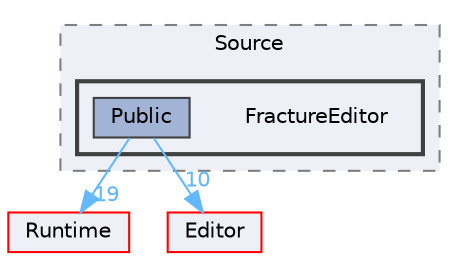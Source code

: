 digraph "FractureEditor"
{
 // INTERACTIVE_SVG=YES
 // LATEX_PDF_SIZE
  bgcolor="transparent";
  edge [fontname=Helvetica,fontsize=10,labelfontname=Helvetica,labelfontsize=10];
  node [fontname=Helvetica,fontsize=10,shape=box,height=0.2,width=0.4];
  compound=true
  subgraph clusterdir_fb2c66aabd18cc07ae8e79c626fcdc9b {
    graph [ bgcolor="#edf0f7", pencolor="grey50", label="Source", fontname=Helvetica,fontsize=10 style="filled,dashed", URL="dir_fb2c66aabd18cc07ae8e79c626fcdc9b.html",tooltip=""]
  subgraph clusterdir_978555d3fdd85b23268c41431332f3a9 {
    graph [ bgcolor="#edf0f7", pencolor="grey25", label="", fontname=Helvetica,fontsize=10 style="filled,bold", URL="dir_978555d3fdd85b23268c41431332f3a9.html",tooltip=""]
    dir_978555d3fdd85b23268c41431332f3a9 [shape=plaintext, label="FractureEditor"];
  dir_0ecfc3fdb55767a1e324ee72055d687b [label="Public", fillcolor="#a2b4d6", color="grey25", style="filled", URL="dir_0ecfc3fdb55767a1e324ee72055d687b.html",tooltip=""];
  }
  }
  dir_7536b172fbd480bfd146a1b1acd6856b [label="Runtime", fillcolor="#edf0f7", color="red", style="filled", URL="dir_7536b172fbd480bfd146a1b1acd6856b.html",tooltip=""];
  dir_b26507eead720464ba2ac6bbc6dcec5f [label="Editor", fillcolor="#edf0f7", color="red", style="filled", URL="dir_b26507eead720464ba2ac6bbc6dcec5f.html",tooltip=""];
  dir_0ecfc3fdb55767a1e324ee72055d687b->dir_7536b172fbd480bfd146a1b1acd6856b [headlabel="19", labeldistance=1.5 headhref="dir_000795_000984.html" href="dir_000795_000984.html" color="steelblue1" fontcolor="steelblue1"];
  dir_0ecfc3fdb55767a1e324ee72055d687b->dir_b26507eead720464ba2ac6bbc6dcec5f [headlabel="10", labeldistance=1.5 headhref="dir_000795_000357.html" href="dir_000795_000357.html" color="steelblue1" fontcolor="steelblue1"];
}
